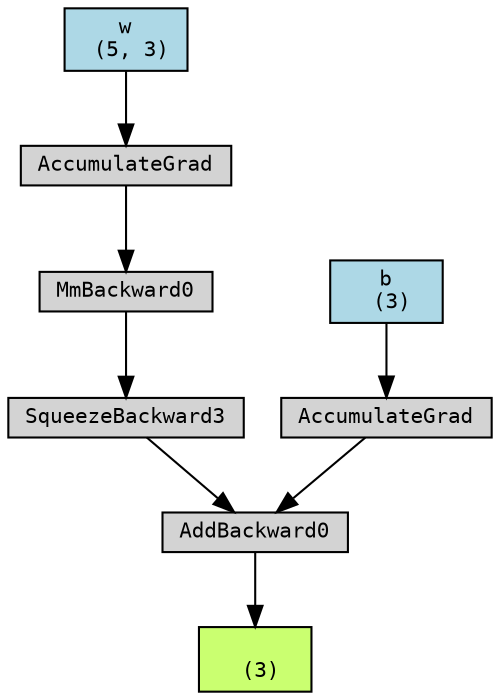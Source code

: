 digraph {
	graph [size="12,12"]
	node [align=left fontname=monospace fontsize=10 height=0.2 ranksep=0.1 shape=box style=filled]
	2239377221488 [label="
 (3)" fillcolor=darkolivegreen1]
	2239377194864 [label=AddBackward0]
	2239377194576 -> 2239377194864
	2239377194576 [label=SqueezeBackward3]
	2239377194816 -> 2239377194576
	2239377194816 [label=MmBackward0]
	2239377194480 -> 2239377194816
	2239181617728 [label="w
 (5, 3)" fillcolor=lightblue]
	2239181617728 -> 2239377194480
	2239377194480 [label=AccumulateGrad]
	2239377194720 -> 2239377194864
	2239181617488 [label="b
 (3)" fillcolor=lightblue]
	2239181617488 -> 2239377194720
	2239377194720 [label=AccumulateGrad]
	2239377194864 -> 2239377221488
}
